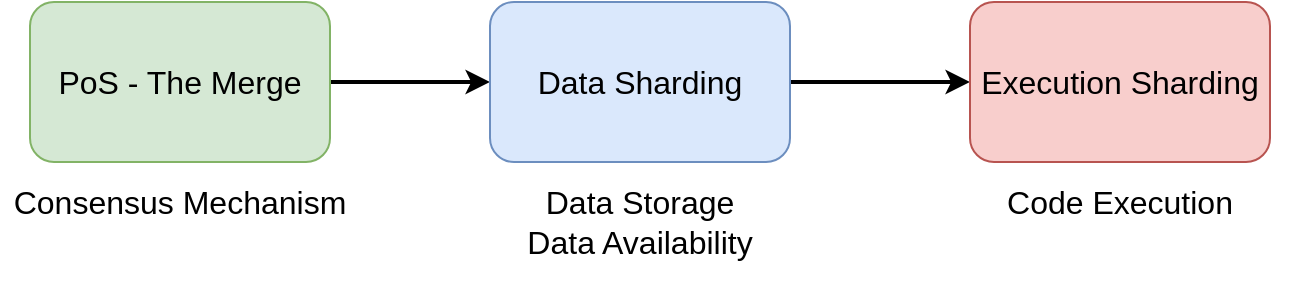 <mxfile version="20.0.4" type="github">
  <diagram id="9aAa9uNSV6-onbtvZzwg" name="Page-1">
    <mxGraphModel dx="1018" dy="659" grid="1" gridSize="10" guides="1" tooltips="1" connect="1" arrows="1" fold="1" page="1" pageScale="1" pageWidth="850" pageHeight="1100" math="0" shadow="0">
      <root>
        <mxCell id="0" />
        <mxCell id="1" parent="0" />
        <mxCell id="7CR4fx2s5aApoi6Y75Mm-4" value="" style="edgeStyle=orthogonalEdgeStyle;rounded=0;orthogonalLoop=1;jettySize=auto;html=1;fontSize=16;strokeWidth=2;" edge="1" parent="1" source="7CR4fx2s5aApoi6Y75Mm-1" target="7CR4fx2s5aApoi6Y75Mm-2">
          <mxGeometry relative="1" as="geometry" />
        </mxCell>
        <mxCell id="7CR4fx2s5aApoi6Y75Mm-1" value="&lt;font style=&quot;font-size: 16px;&quot;&gt;PoS - The Merge&lt;/font&gt;" style="rounded=1;whiteSpace=wrap;html=1;fillColor=#d5e8d4;strokeColor=#82b366;" vertex="1" parent="1">
          <mxGeometry x="100" y="250" width="150" height="80" as="geometry" />
        </mxCell>
        <mxCell id="7CR4fx2s5aApoi6Y75Mm-5" value="" style="edgeStyle=orthogonalEdgeStyle;rounded=0;orthogonalLoop=1;jettySize=auto;html=1;fontSize=16;strokeWidth=2;" edge="1" parent="1" source="7CR4fx2s5aApoi6Y75Mm-2" target="7CR4fx2s5aApoi6Y75Mm-3">
          <mxGeometry relative="1" as="geometry" />
        </mxCell>
        <mxCell id="7CR4fx2s5aApoi6Y75Mm-2" value="&lt;span style=&quot;font-size: 16px;&quot;&gt;Data Sharding&lt;/span&gt;" style="rounded=1;whiteSpace=wrap;html=1;fillColor=#dae8fc;strokeColor=#6c8ebf;" vertex="1" parent="1">
          <mxGeometry x="330" y="250" width="150" height="80" as="geometry" />
        </mxCell>
        <mxCell id="7CR4fx2s5aApoi6Y75Mm-3" value="&lt;font style=&quot;font-size: 16px;&quot;&gt;Execution Sharding&lt;/font&gt;" style="rounded=1;whiteSpace=wrap;html=1;fillColor=#f8cecc;strokeColor=#b85450;" vertex="1" parent="1">
          <mxGeometry x="570" y="250" width="150" height="80" as="geometry" />
        </mxCell>
        <mxCell id="7CR4fx2s5aApoi6Y75Mm-6" value="Consensus Mechanism" style="text;html=1;strokeColor=none;fillColor=none;align=center;verticalAlign=middle;whiteSpace=wrap;rounded=0;fontSize=16;" vertex="1" parent="1">
          <mxGeometry x="85" y="330" width="180" height="40" as="geometry" />
        </mxCell>
        <mxCell id="7CR4fx2s5aApoi6Y75Mm-7" value="Data Storage&lt;br&gt;Data Availability" style="text;html=1;strokeColor=none;fillColor=none;align=center;verticalAlign=middle;whiteSpace=wrap;rounded=0;fontSize=16;" vertex="1" parent="1">
          <mxGeometry x="315" y="330" width="180" height="60" as="geometry" />
        </mxCell>
        <mxCell id="7CR4fx2s5aApoi6Y75Mm-8" value="Code Execution" style="text;html=1;strokeColor=none;fillColor=none;align=center;verticalAlign=middle;whiteSpace=wrap;rounded=0;fontSize=16;" vertex="1" parent="1">
          <mxGeometry x="555" y="330" width="180" height="40" as="geometry" />
        </mxCell>
      </root>
    </mxGraphModel>
  </diagram>
</mxfile>
